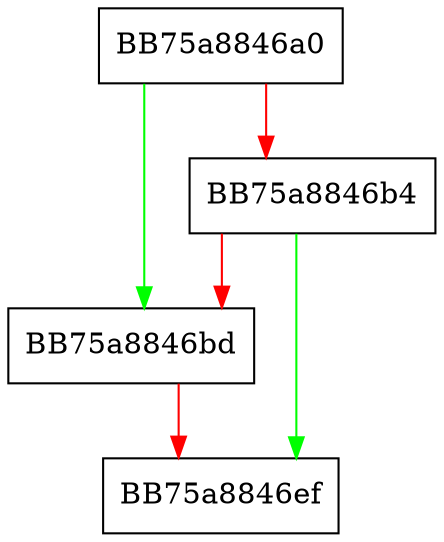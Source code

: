 digraph OnEndRundown {
  node [shape="box"];
  graph [splines=ortho];
  BB75a8846a0 -> BB75a8846bd [color="green"];
  BB75a8846a0 -> BB75a8846b4 [color="red"];
  BB75a8846b4 -> BB75a8846ef [color="green"];
  BB75a8846b4 -> BB75a8846bd [color="red"];
  BB75a8846bd -> BB75a8846ef [color="red"];
}